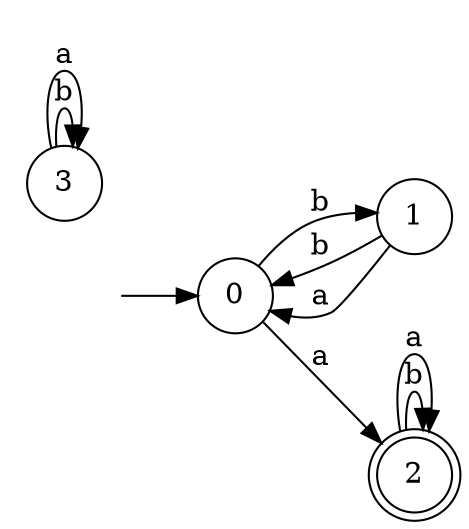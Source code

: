 digraph {
  rankdir=LR;
  0 [label="0", shape = circle];
  0 -> 1 [label="b"];
  0 -> 2 [label="a"];
  1 [label="1", shape = circle];
  1 -> 0 [label="b"];
  1 -> 0 [label="a"];
  2 [label="2", shape = doublecircle];
  2 -> 2 [label="b"];
  2 -> 2 [label="a"];
  3 [label="3", shape = circle];
  3 -> 3 [label="b"];
  3 -> 3 [label="a"];
  4 [label="", shape = plaintext];
  4 -> 0 [label=""];
}
